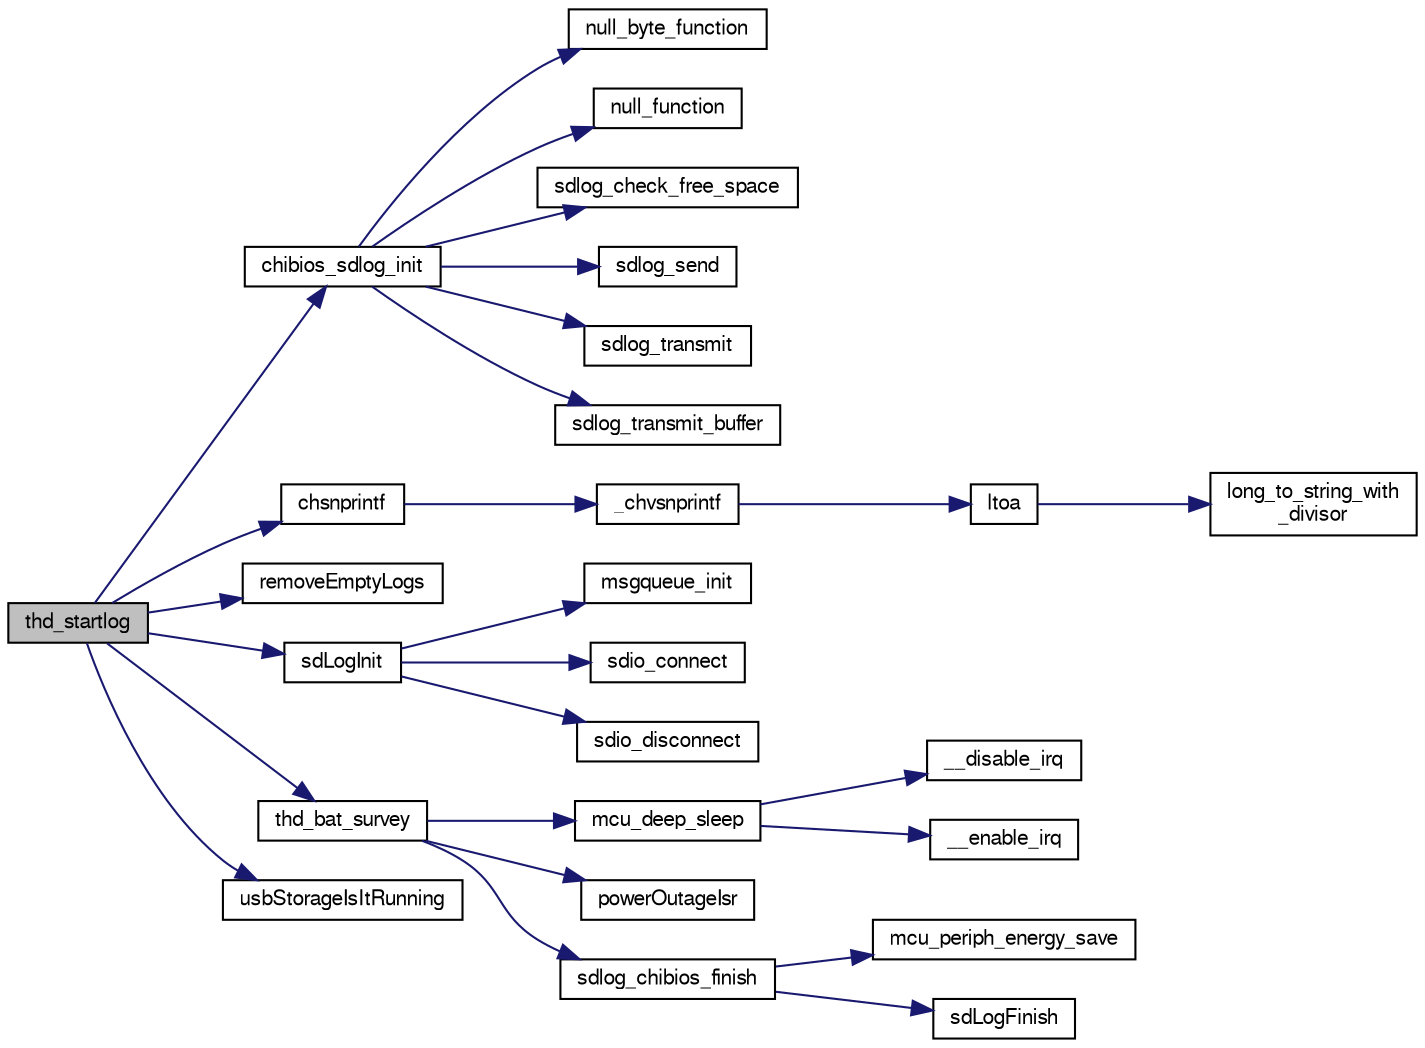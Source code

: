 digraph "thd_startlog"
{
  edge [fontname="FreeSans",fontsize="10",labelfontname="FreeSans",labelfontsize="10"];
  node [fontname="FreeSans",fontsize="10",shape=record];
  rankdir="LR";
  Node1 [label="thd_startlog",height=0.2,width=0.4,color="black", fillcolor="grey75", style="filled", fontcolor="black"];
  Node1 -> Node2 [color="midnightblue",fontsize="10",style="solid",fontname="FreeSans"];
  Node2 [label="chibios_sdlog_init",height=0.2,width=0.4,color="black", fillcolor="white", style="filled",URL="$sdlog__chibios_8c.html#ad094fe3bc7f2da71d85d09484e25bfe6",tooltip="init chibios_sdlog structure "];
  Node2 -> Node3 [color="midnightblue",fontsize="10",style="solid",fontname="FreeSans"];
  Node3 [label="null_byte_function",height=0.2,width=0.4,color="black", fillcolor="white", style="filled",URL="$sdlog__chibios_8c.html#ae827fbce2eaf501bd7097593c7036690"];
  Node2 -> Node4 [color="midnightblue",fontsize="10",style="solid",fontname="FreeSans"];
  Node4 [label="null_function",height=0.2,width=0.4,color="black", fillcolor="white", style="filled",URL="$sdlog__chibios_8c.html#a1c0b1440f370ee93f605fcdcd6c98dca"];
  Node2 -> Node5 [color="midnightblue",fontsize="10",style="solid",fontname="FreeSans"];
  Node5 [label="sdlog_check_free_space",height=0.2,width=0.4,color="black", fillcolor="white", style="filled",URL="$sdlog__chibios_8c.html#a6e0212194e97b3ce260678d968a368e9"];
  Node2 -> Node6 [color="midnightblue",fontsize="10",style="solid",fontname="FreeSans"];
  Node6 [label="sdlog_send",height=0.2,width=0.4,color="black", fillcolor="white", style="filled",URL="$sdlog__chibios_8c.html#a0cbad7189fd56c4cf283bd9609efa119"];
  Node2 -> Node7 [color="midnightblue",fontsize="10",style="solid",fontname="FreeSans"];
  Node7 [label="sdlog_transmit",height=0.2,width=0.4,color="black", fillcolor="white", style="filled",URL="$sdlog__chibios_8c.html#aa260ab24a61a46e8e9b30e3203f7e9e9"];
  Node2 -> Node8 [color="midnightblue",fontsize="10",style="solid",fontname="FreeSans"];
  Node8 [label="sdlog_transmit_buffer",height=0.2,width=0.4,color="black", fillcolor="white", style="filled",URL="$sdlog__chibios_8c.html#aebcb13d7628135e3381399568c2cf421"];
  Node1 -> Node9 [color="midnightblue",fontsize="10",style="solid",fontname="FreeSans"];
  Node9 [label="chsnprintf",height=0.2,width=0.4,color="black", fillcolor="white", style="filled",URL="$group__chprintf.html#gabe5c0e0148763ecfd7829f6129f29e0a"];
  Node9 -> Node10 [color="midnightblue",fontsize="10",style="solid",fontname="FreeSans"];
  Node10 [label="_chvsnprintf",height=0.2,width=0.4,color="black", fillcolor="white", style="filled",URL="$group__chprintf.html#gaa4e64308af46238224f455c00a4fcf26",tooltip="System formatted output function. "];
  Node10 -> Node11 [color="midnightblue",fontsize="10",style="solid",fontname="FreeSans"];
  Node11 [label="ltoa",height=0.2,width=0.4,color="black", fillcolor="white", style="filled",URL="$group__chprintf.html#gac5d948ddbb98eeaf4c395f12d1673e2e"];
  Node11 -> Node12 [color="midnightblue",fontsize="10",style="solid",fontname="FreeSans"];
  Node12 [label="long_to_string_with\l_divisor",height=0.2,width=0.4,color="black", fillcolor="white", style="filled",URL="$group__chprintf.html#ga083a2bdcd3b67b7be94900e8affc57b8"];
  Node1 -> Node13 [color="midnightblue",fontsize="10",style="solid",fontname="FreeSans"];
  Node13 [label="removeEmptyLogs",height=0.2,width=0.4,color="black", fillcolor="white", style="filled",URL="$sdLog_8c.html#a0feebb43817c3a4d97e34f991012932c",tooltip="remove spurious log file left on sd "];
  Node1 -> Node14 [color="midnightblue",fontsize="10",style="solid",fontname="FreeSans"];
  Node14 [label="sdLogInit",height=0.2,width=0.4,color="black", fillcolor="white", style="filled",URL="$sdLog_8c.html#a598888320386c21f975d32d68f29bcf3",tooltip="initialise sdLog "];
  Node14 -> Node15 [color="midnightblue",fontsize="10",style="solid",fontname="FreeSans"];
  Node15 [label="msgqueue_init",height=0.2,width=0.4,color="black", fillcolor="white", style="filled",URL="$msg__queue_8c.html#a8cbe13f6801caa6bd92498e5772eb3df",tooltip="initialise MsgQueue "];
  Node14 -> Node16 [color="midnightblue",fontsize="10",style="solid",fontname="FreeSans"];
  Node16 [label="sdio_connect",height=0.2,width=0.4,color="black", fillcolor="white", style="filled",URL="$sdio__arch_8c.html#a55d0f878fb169bbdd445d86648ee562b",tooltip="Connect a SD card on SDIO peripheral. "];
  Node14 -> Node17 [color="midnightblue",fontsize="10",style="solid",fontname="FreeSans"];
  Node17 [label="sdio_disconnect",height=0.2,width=0.4,color="black", fillcolor="white", style="filled",URL="$sdio__arch_8c.html#a1aaca4bd6a01a576869aa133f5fe0877",tooltip="Disconnect a SD card on SDIO peripheral. "];
  Node1 -> Node18 [color="midnightblue",fontsize="10",style="solid",fontname="FreeSans"];
  Node18 [label="thd_bat_survey",height=0.2,width=0.4,color="black", fillcolor="white", style="filled",URL="$sdlog__chibios_8c.html#aee744de53d121395ef522cef118be731"];
  Node18 -> Node19 [color="midnightblue",fontsize="10",style="solid",fontname="FreeSans"];
  Node19 [label="mcu_deep_sleep",height=0.2,width=0.4,color="black", fillcolor="white", style="filled",URL="$chibios_2mcu__arch_8h.html#a1296057f718ade4eeb9674b9c3550cb8",tooltip="Put MCU into deep sleep mode. "];
  Node19 -> Node20 [color="midnightblue",fontsize="10",style="solid",fontname="FreeSans"];
  Node20 [label="__disable_irq",height=0.2,width=0.4,color="black", fillcolor="white", style="filled",URL="$stm32_2mcu__periph_2i2c__arch_8c.html#a6b9c651bba2afc97b6578902bae95012"];
  Node19 -> Node21 [color="midnightblue",fontsize="10",style="solid",fontname="FreeSans"];
  Node21 [label="__enable_irq",height=0.2,width=0.4,color="black", fillcolor="white", style="filled",URL="$stm32_2mcu__periph_2i2c__arch_8c.html#a5e587d51e0e0c291bb20ef0f9b5e8e76"];
  Node18 -> Node22 [color="midnightblue",fontsize="10",style="solid",fontname="FreeSans"];
  Node22 [label="powerOutageIsr",height=0.2,width=0.4,color="black", fillcolor="white", style="filled",URL="$sdlog__chibios_8c.html#a8339bbd0c34af9283f61af04b1946f74"];
  Node18 -> Node23 [color="midnightblue",fontsize="10",style="solid",fontname="FreeSans"];
  Node23 [label="sdlog_chibios_finish",height=0.2,width=0.4,color="black", fillcolor="white", style="filled",URL="$sdlog__chibios_8c.html#a9f9b049b6368d8306e16bad97dd30b91"];
  Node23 -> Node24 [color="midnightblue",fontsize="10",style="solid",fontname="FreeSans"];
  Node24 [label="mcu_periph_energy_save",height=0.2,width=0.4,color="black", fillcolor="white", style="filled",URL="$chibios_2mcu__arch_8c.html#a67d61bc2f9f31ef0eb14b901ec29396a",tooltip="Call board specific energy saving Can be necessary for closing on power off. "];
  Node23 -> Node25 [color="midnightblue",fontsize="10",style="solid",fontname="FreeSans"];
  Node25 [label="sdLogFinish",height=0.2,width=0.4,color="black", fillcolor="white", style="filled",URL="$sdLog_8c.html#a03326adcb90b1cc07d684a6abaff2051",tooltip="unmount filesystem "];
  Node1 -> Node26 [color="midnightblue",fontsize="10",style="solid",fontname="FreeSans"];
  Node26 [label="usbStorageIsItRunning",height=0.2,width=0.4,color="black", fillcolor="white", style="filled",URL="$usbStorage_8c.html#a5d838dcbf84e935691629f3a533ac82d"];
}
